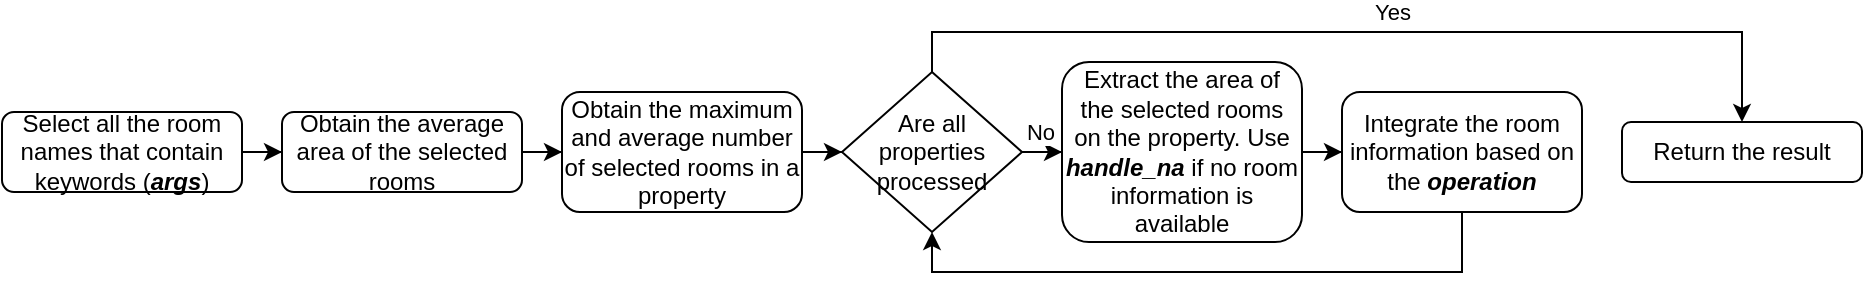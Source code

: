 <mxfile version="19.0.3" type="device"><diagram id="C5RBs43oDa-KdzZeNtuy" name="Page-1"><mxGraphModel dx="1697" dy="1085" grid="1" gridSize="10" guides="1" tooltips="1" connect="1" arrows="1" fold="1" page="1" pageScale="1" pageWidth="827" pageHeight="1169" math="0" shadow="0"><root><mxCell id="WIyWlLk6GJQsqaUBKTNV-0"/><mxCell id="WIyWlLk6GJQsqaUBKTNV-1" parent="WIyWlLk6GJQsqaUBKTNV-0"/><mxCell id="kV_zcjA94svwXZKFJ1I3-4" style="edgeStyle=orthogonalEdgeStyle;rounded=0;orthogonalLoop=1;jettySize=auto;html=1;" edge="1" parent="WIyWlLk6GJQsqaUBKTNV-1" source="kV_zcjA94svwXZKFJ1I3-2" target="kV_zcjA94svwXZKFJ1I3-3"><mxGeometry relative="1" as="geometry"/></mxCell><mxCell id="kV_zcjA94svwXZKFJ1I3-2" value="Select all the room names that contain keywords (&lt;i&gt;&lt;b&gt;args&lt;/b&gt;&lt;/i&gt;)" style="rounded=1;whiteSpace=wrap;html=1;fontSize=12;glass=0;strokeWidth=1;shadow=0;" vertex="1" parent="WIyWlLk6GJQsqaUBKTNV-1"><mxGeometry x="60" y="150" width="120" height="40" as="geometry"/></mxCell><mxCell id="kV_zcjA94svwXZKFJ1I3-6" style="edgeStyle=orthogonalEdgeStyle;rounded=0;orthogonalLoop=1;jettySize=auto;html=1;" edge="1" parent="WIyWlLk6GJQsqaUBKTNV-1" source="kV_zcjA94svwXZKFJ1I3-3" target="kV_zcjA94svwXZKFJ1I3-5"><mxGeometry relative="1" as="geometry"/></mxCell><mxCell id="kV_zcjA94svwXZKFJ1I3-3" value="Obtain the average area of the selected rooms" style="rounded=1;whiteSpace=wrap;html=1;" vertex="1" parent="WIyWlLk6GJQsqaUBKTNV-1"><mxGeometry x="200" y="150" width="120" height="40" as="geometry"/></mxCell><mxCell id="kV_zcjA94svwXZKFJ1I3-8" style="edgeStyle=orthogonalEdgeStyle;rounded=0;orthogonalLoop=1;jettySize=auto;html=1;" edge="1" parent="WIyWlLk6GJQsqaUBKTNV-1" source="kV_zcjA94svwXZKFJ1I3-5" target="kV_zcjA94svwXZKFJ1I3-7"><mxGeometry relative="1" as="geometry"/></mxCell><mxCell id="kV_zcjA94svwXZKFJ1I3-5" value="Obtain the maximum and average number of selected rooms in a property" style="rounded=1;whiteSpace=wrap;html=1;" vertex="1" parent="WIyWlLk6GJQsqaUBKTNV-1"><mxGeometry x="340" y="140" width="120" height="60" as="geometry"/></mxCell><mxCell id="kV_zcjA94svwXZKFJ1I3-10" style="edgeStyle=orthogonalEdgeStyle;rounded=0;orthogonalLoop=1;jettySize=auto;html=1;" edge="1" parent="WIyWlLk6GJQsqaUBKTNV-1" source="kV_zcjA94svwXZKFJ1I3-7" target="kV_zcjA94svwXZKFJ1I3-9"><mxGeometry relative="1" as="geometry"/></mxCell><mxCell id="kV_zcjA94svwXZKFJ1I3-11" value="No" style="edgeLabel;html=1;align=center;verticalAlign=middle;resizable=0;points=[];" vertex="1" connectable="0" parent="kV_zcjA94svwXZKFJ1I3-10"><mxGeometry x="0.033" y="2" relative="1" as="geometry"><mxPoint y="-12" as="offset"/></mxGeometry></mxCell><mxCell id="kV_zcjA94svwXZKFJ1I3-16" style="edgeStyle=orthogonalEdgeStyle;rounded=0;orthogonalLoop=1;jettySize=auto;html=1;entryX=0.5;entryY=0;entryDx=0;entryDy=0;" edge="1" parent="WIyWlLk6GJQsqaUBKTNV-1" source="kV_zcjA94svwXZKFJ1I3-7" target="kV_zcjA94svwXZKFJ1I3-15"><mxGeometry relative="1" as="geometry"><Array as="points"><mxPoint x="525" y="110"/><mxPoint x="930" y="110"/></Array></mxGeometry></mxCell><mxCell id="kV_zcjA94svwXZKFJ1I3-17" value="Yes" style="edgeLabel;html=1;align=center;verticalAlign=middle;resizable=0;points=[];" vertex="1" connectable="0" parent="kV_zcjA94svwXZKFJ1I3-16"><mxGeometry x="0.064" y="1" relative="1" as="geometry"><mxPoint y="-9" as="offset"/></mxGeometry></mxCell><mxCell id="kV_zcjA94svwXZKFJ1I3-7" value="Are all properties processed" style="rhombus;whiteSpace=wrap;html=1;" vertex="1" parent="WIyWlLk6GJQsqaUBKTNV-1"><mxGeometry x="480" y="130" width="90" height="80" as="geometry"/></mxCell><mxCell id="kV_zcjA94svwXZKFJ1I3-13" style="edgeStyle=orthogonalEdgeStyle;rounded=0;orthogonalLoop=1;jettySize=auto;html=1;" edge="1" parent="WIyWlLk6GJQsqaUBKTNV-1" source="kV_zcjA94svwXZKFJ1I3-9" target="kV_zcjA94svwXZKFJ1I3-12"><mxGeometry relative="1" as="geometry"/></mxCell><mxCell id="kV_zcjA94svwXZKFJ1I3-9" value="Extract the area of the selected rooms on the property. Use &lt;b&gt;&lt;i&gt;handle_na&lt;/i&gt;&lt;/b&gt; if no room information is available" style="rounded=1;whiteSpace=wrap;html=1;" vertex="1" parent="WIyWlLk6GJQsqaUBKTNV-1"><mxGeometry x="590" y="125" width="120" height="90" as="geometry"/></mxCell><mxCell id="kV_zcjA94svwXZKFJ1I3-14" style="edgeStyle=orthogonalEdgeStyle;rounded=0;orthogonalLoop=1;jettySize=auto;html=1;entryX=0.5;entryY=1;entryDx=0;entryDy=0;" edge="1" parent="WIyWlLk6GJQsqaUBKTNV-1" source="kV_zcjA94svwXZKFJ1I3-12" target="kV_zcjA94svwXZKFJ1I3-7"><mxGeometry relative="1" as="geometry"><Array as="points"><mxPoint x="790" y="230"/><mxPoint x="525" y="230"/></Array></mxGeometry></mxCell><mxCell id="kV_zcjA94svwXZKFJ1I3-12" value="Integrate the room information based on the &lt;i&gt;&lt;b&gt;operation&lt;/b&gt;&lt;/i&gt;" style="rounded=1;whiteSpace=wrap;html=1;" vertex="1" parent="WIyWlLk6GJQsqaUBKTNV-1"><mxGeometry x="730" y="140" width="120" height="60" as="geometry"/></mxCell><mxCell id="kV_zcjA94svwXZKFJ1I3-15" value="Return the result" style="rounded=1;whiteSpace=wrap;html=1;" vertex="1" parent="WIyWlLk6GJQsqaUBKTNV-1"><mxGeometry x="870" y="155" width="120" height="30" as="geometry"/></mxCell></root></mxGraphModel></diagram></mxfile>
